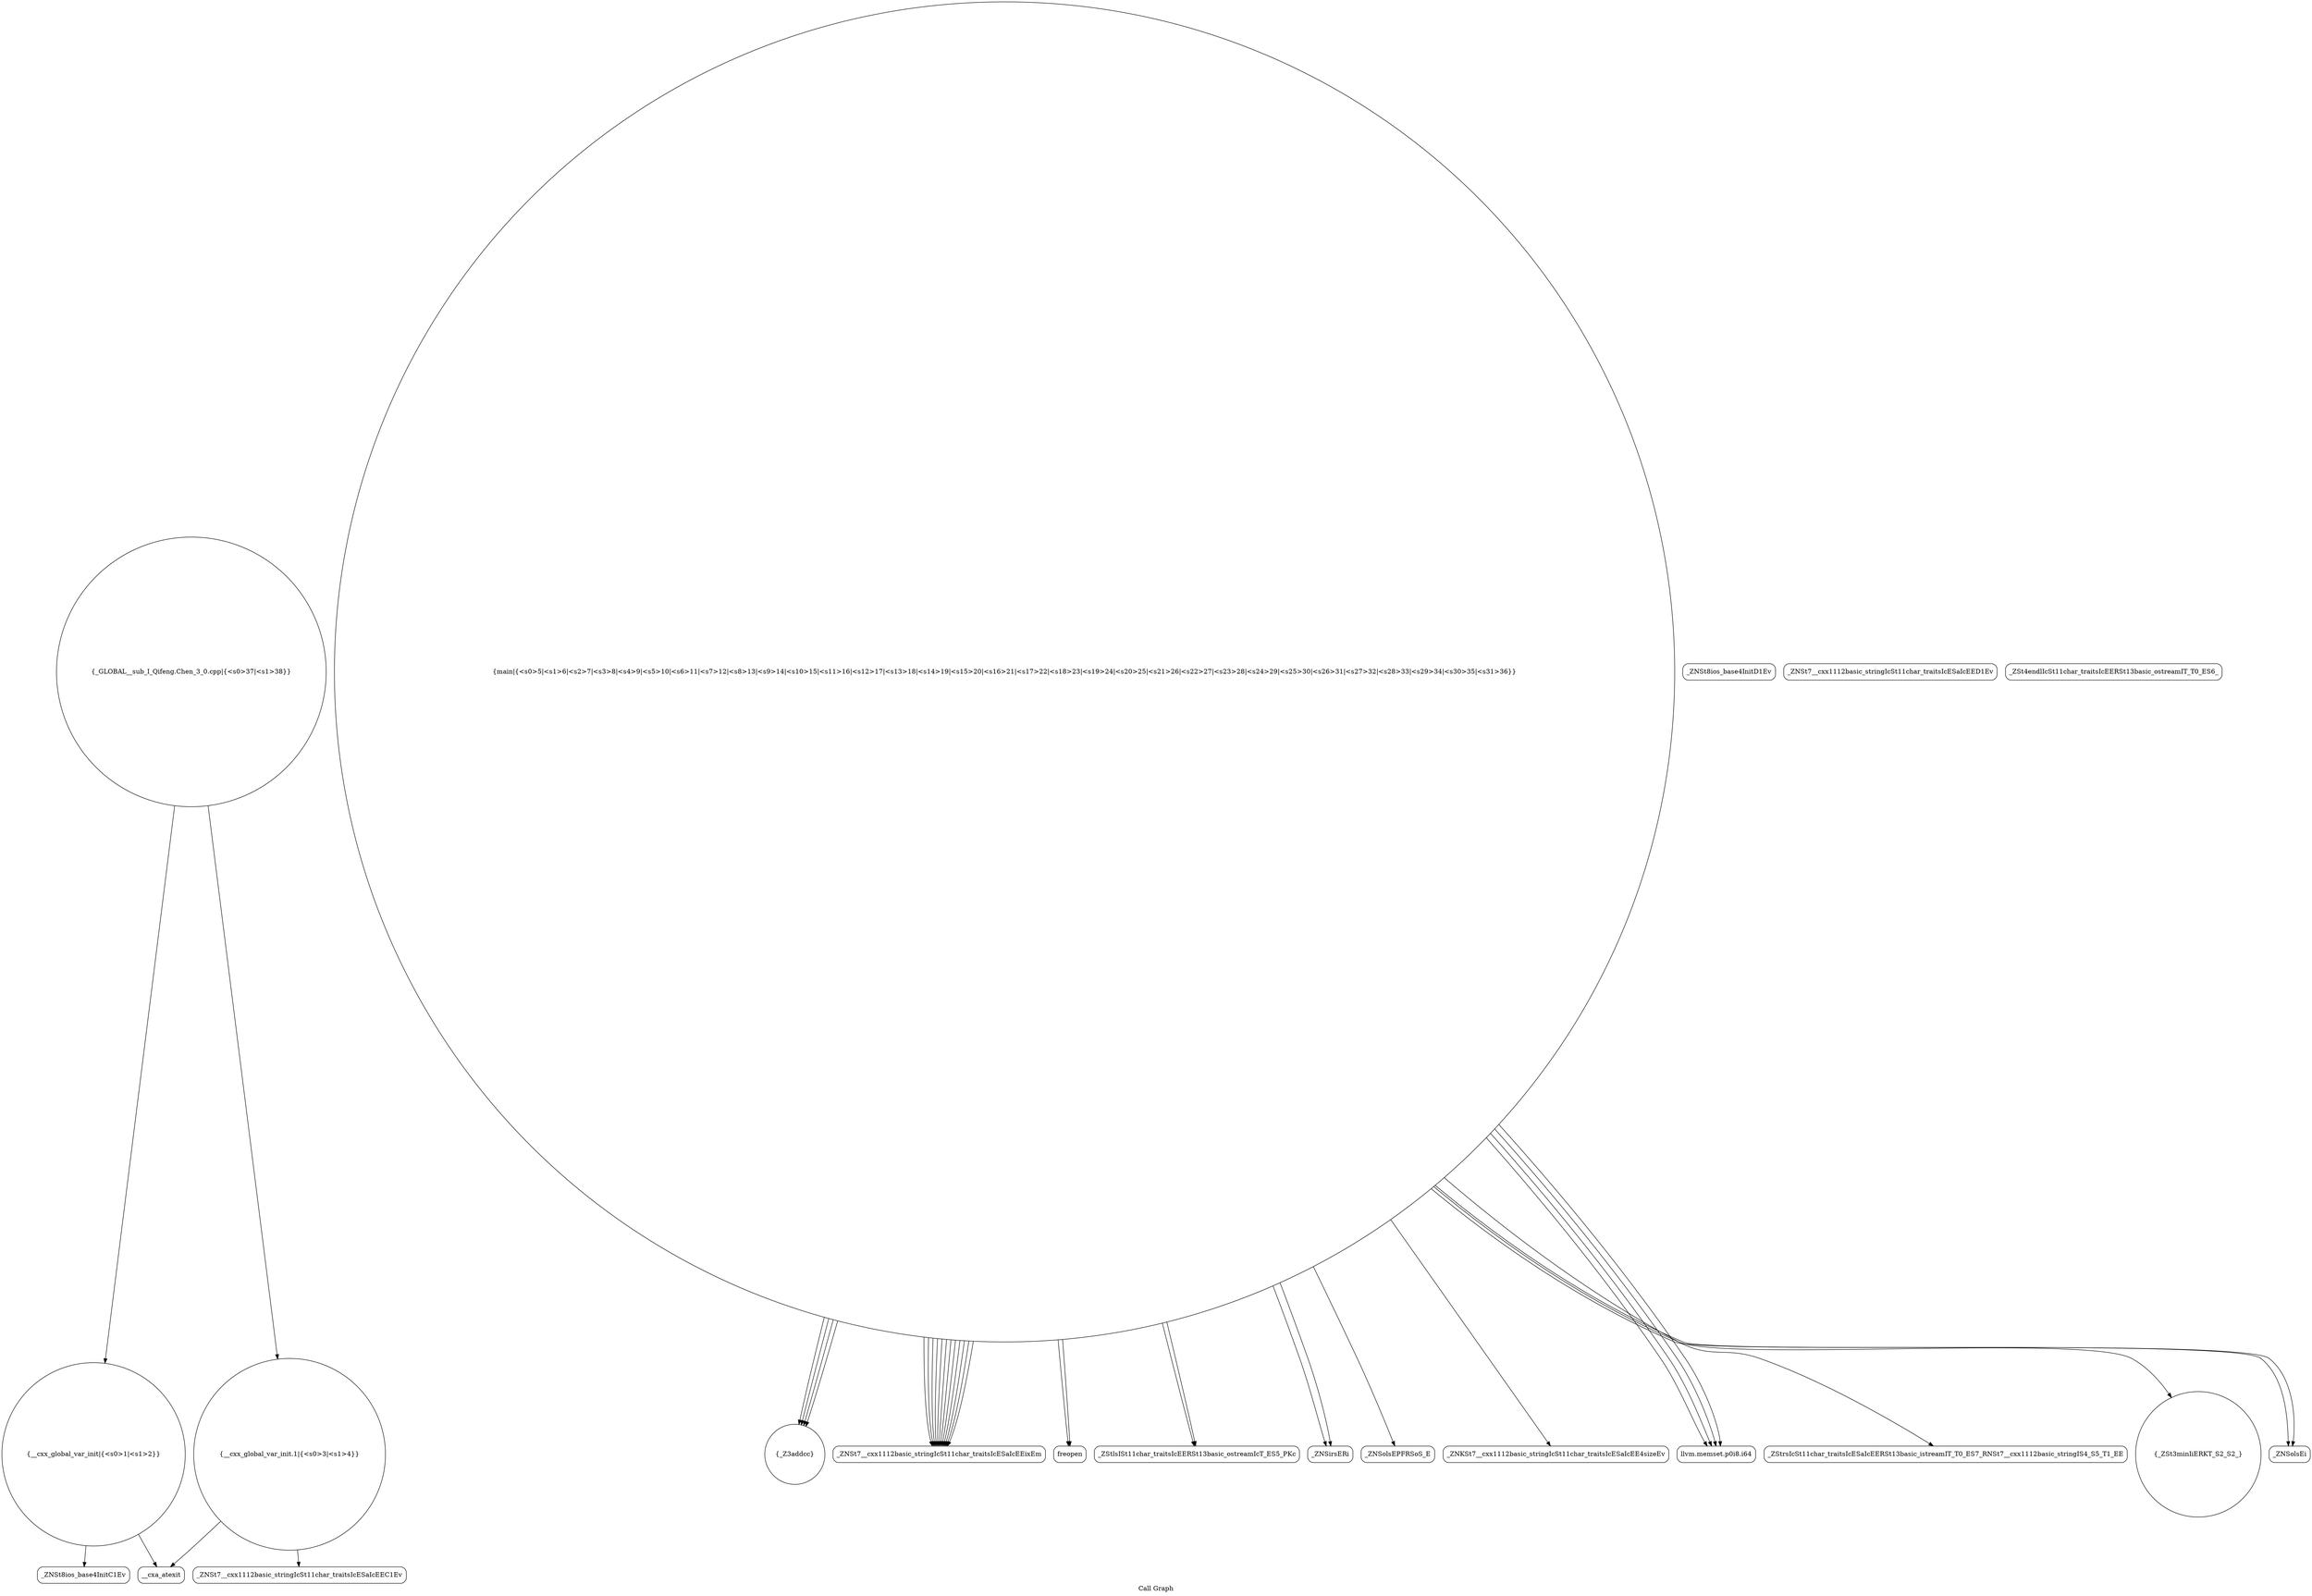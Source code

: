 digraph "Call Graph" {
	label="Call Graph";

	Node0x55b3c291c4b0 [shape=record,shape=circle,label="{__cxx_global_var_init|{<s0>1|<s1>2}}"];
	Node0x55b3c291c4b0:s0 -> Node0x55b3c291c940[color=black];
	Node0x55b3c291c4b0:s1 -> Node0x55b3c291ca40[color=black];
	Node0x55b3c291cc40 [shape=record,shape=circle,label="{_Z3addcc}"];
	Node0x55b3c291cfc0 [shape=record,shape=Mrecord,label="{_ZNSt7__cxx1112basic_stringIcSt11char_traitsIcESaIcEEixEm}"];
	Node0x55b3c291c9c0 [shape=record,shape=Mrecord,label="{_ZNSt8ios_base4InitD1Ev}"];
	Node0x55b3c291cd40 [shape=record,shape=Mrecord,label="{freopen}"];
	Node0x55b3c291d0c0 [shape=record,shape=Mrecord,label="{_ZStlsISt11char_traitsIcEERSt13basic_ostreamIcT_ES5_PKc}"];
	Node0x55b3c291cac0 [shape=record,shape=circle,label="{__cxx_global_var_init.1|{<s0>3|<s1>4}}"];
	Node0x55b3c291cac0:s0 -> Node0x55b3c291cb40[color=black];
	Node0x55b3c291cac0:s1 -> Node0x55b3c291ca40[color=black];
	Node0x55b3c291ce40 [shape=record,shape=Mrecord,label="{_ZNSirsERi}"];
	Node0x55b3c291d1c0 [shape=record,shape=Mrecord,label="{_ZNSolsEPFRSoS_E}"];
	Node0x55b3c291cbc0 [shape=record,shape=Mrecord,label="{_ZNSt7__cxx1112basic_stringIcSt11char_traitsIcESaIcEED1Ev}"];
	Node0x55b3c291cf40 [shape=record,shape=Mrecord,label="{_ZNKSt7__cxx1112basic_stringIcSt11char_traitsIcESaIcEE4sizeEv}"];
	Node0x55b3c291d2c0 [shape=record,shape=circle,label="{_GLOBAL__sub_I_Qifeng.Chen_3_0.cpp|{<s0>37|<s1>38}}"];
	Node0x55b3c291d2c0:s0 -> Node0x55b3c291c4b0[color=black];
	Node0x55b3c291d2c0:s1 -> Node0x55b3c291cac0[color=black];
	Node0x55b3c291c940 [shape=record,shape=Mrecord,label="{_ZNSt8ios_base4InitC1Ev}"];
	Node0x55b3c291ccc0 [shape=record,shape=circle,label="{main|{<s0>5|<s1>6|<s2>7|<s3>8|<s4>9|<s5>10|<s6>11|<s7>12|<s8>13|<s9>14|<s10>15|<s11>16|<s12>17|<s13>18|<s14>19|<s15>20|<s16>21|<s17>22|<s18>23|<s19>24|<s20>25|<s21>26|<s22>27|<s23>28|<s24>29|<s25>30|<s26>31|<s27>32|<s28>33|<s29>34|<s30>35|<s31>36}}"];
	Node0x55b3c291ccc0:s0 -> Node0x55b3c291cd40[color=black];
	Node0x55b3c291ccc0:s1 -> Node0x55b3c291cd40[color=black];
	Node0x55b3c291ccc0:s2 -> Node0x55b3c291cdc0[color=black];
	Node0x55b3c291ccc0:s3 -> Node0x55b3c291ce40[color=black];
	Node0x55b3c291ccc0:s4 -> Node0x55b3c291cdc0[color=black];
	Node0x55b3c291ccc0:s5 -> Node0x55b3c291cdc0[color=black];
	Node0x55b3c291ccc0:s6 -> Node0x55b3c291cdc0[color=black];
	Node0x55b3c291ccc0:s7 -> Node0x55b3c291ce40[color=black];
	Node0x55b3c291ccc0:s8 -> Node0x55b3c291cec0[color=black];
	Node0x55b3c291ccc0:s9 -> Node0x55b3c291cf40[color=black];
	Node0x55b3c291ccc0:s10 -> Node0x55b3c291cfc0[color=black];
	Node0x55b3c291ccc0:s11 -> Node0x55b3c291cfc0[color=black];
	Node0x55b3c291ccc0:s12 -> Node0x55b3c291cc40[color=black];
	Node0x55b3c291ccc0:s13 -> Node0x55b3c291cfc0[color=black];
	Node0x55b3c291ccc0:s14 -> Node0x55b3c291cfc0[color=black];
	Node0x55b3c291ccc0:s15 -> Node0x55b3c291cfc0[color=black];
	Node0x55b3c291ccc0:s16 -> Node0x55b3c291cc40[color=black];
	Node0x55b3c291ccc0:s17 -> Node0x55b3c291cfc0[color=black];
	Node0x55b3c291ccc0:s18 -> Node0x55b3c291cfc0[color=black];
	Node0x55b3c291ccc0:s19 -> Node0x55b3c291cfc0[color=black];
	Node0x55b3c291ccc0:s20 -> Node0x55b3c291cc40[color=black];
	Node0x55b3c291ccc0:s21 -> Node0x55b3c291cfc0[color=black];
	Node0x55b3c291ccc0:s22 -> Node0x55b3c291cfc0[color=black];
	Node0x55b3c291ccc0:s23 -> Node0x55b3c291cfc0[color=black];
	Node0x55b3c291ccc0:s24 -> Node0x55b3c291cfc0[color=black];
	Node0x55b3c291ccc0:s25 -> Node0x55b3c291cc40[color=black];
	Node0x55b3c291ccc0:s26 -> Node0x55b3c291d040[color=black];
	Node0x55b3c291ccc0:s27 -> Node0x55b3c291d0c0[color=black];
	Node0x55b3c291ccc0:s28 -> Node0x55b3c291d140[color=black];
	Node0x55b3c291ccc0:s29 -> Node0x55b3c291d0c0[color=black];
	Node0x55b3c291ccc0:s30 -> Node0x55b3c291d140[color=black];
	Node0x55b3c291ccc0:s31 -> Node0x55b3c291d1c0[color=black];
	Node0x55b3c291d040 [shape=record,shape=circle,label="{_ZSt3minIiERKT_S2_S2_}"];
	Node0x55b3c291ca40 [shape=record,shape=Mrecord,label="{__cxa_atexit}"];
	Node0x55b3c291cdc0 [shape=record,shape=Mrecord,label="{llvm.memset.p0i8.i64}"];
	Node0x55b3c291d140 [shape=record,shape=Mrecord,label="{_ZNSolsEi}"];
	Node0x55b3c291cb40 [shape=record,shape=Mrecord,label="{_ZNSt7__cxx1112basic_stringIcSt11char_traitsIcESaIcEEC1Ev}"];
	Node0x55b3c291cec0 [shape=record,shape=Mrecord,label="{_ZStrsIcSt11char_traitsIcESaIcEERSt13basic_istreamIT_T0_ES7_RNSt7__cxx1112basic_stringIS4_S5_T1_EE}"];
	Node0x55b3c291d240 [shape=record,shape=Mrecord,label="{_ZSt4endlIcSt11char_traitsIcEERSt13basic_ostreamIT_T0_ES6_}"];
}
